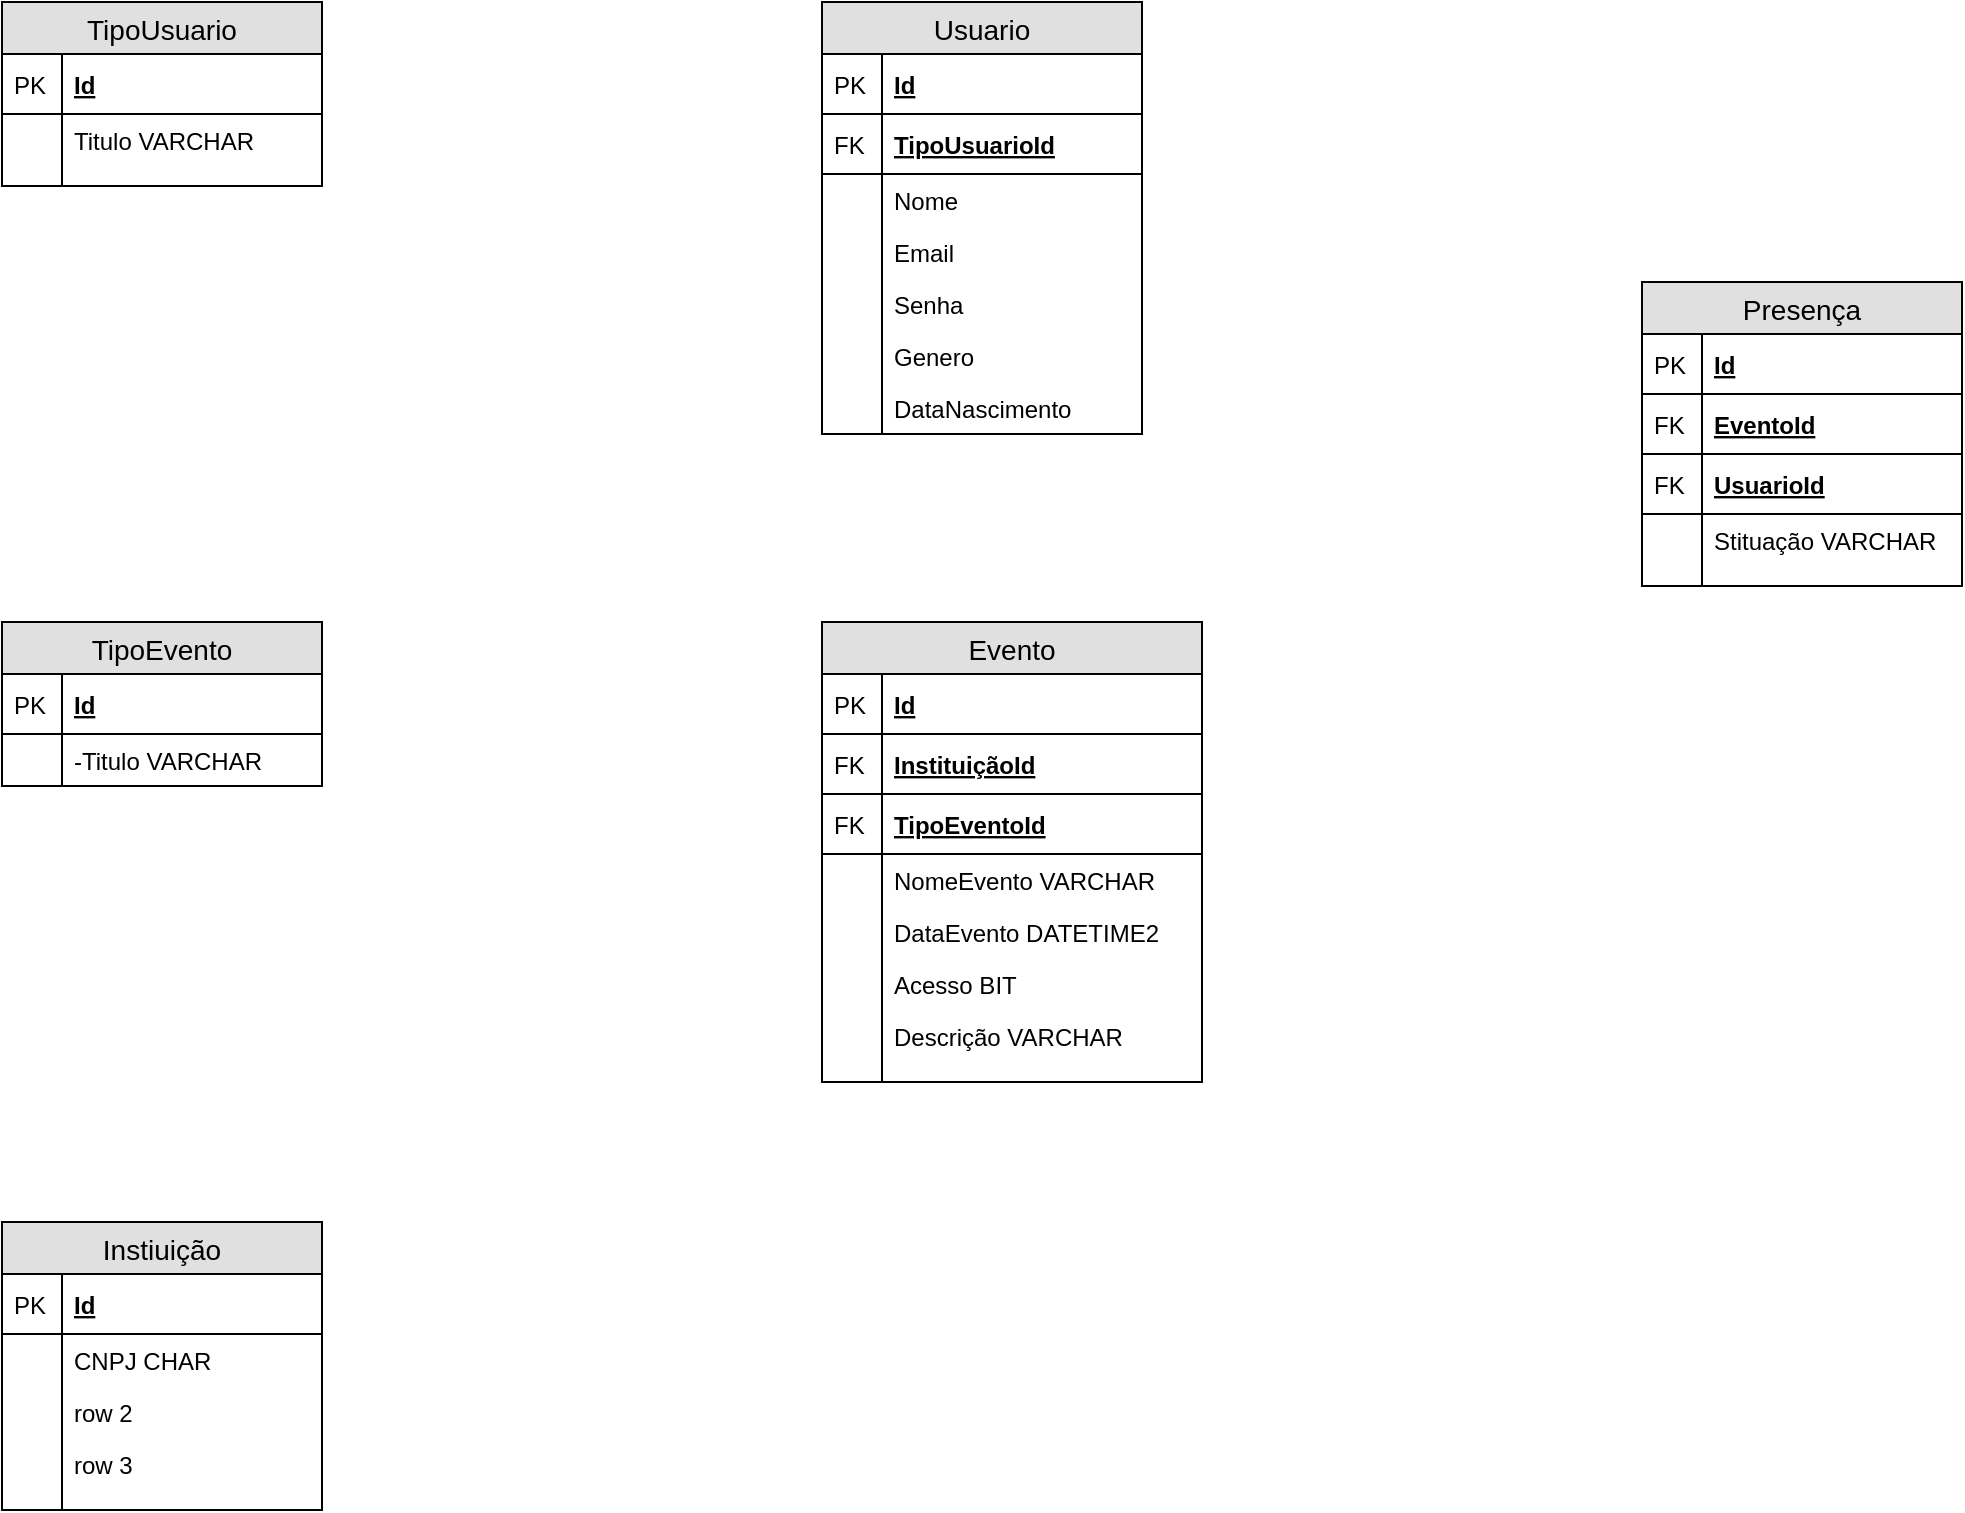 <mxfile version="12.6.5" type="device"><diagram id="henhU4nNkzePrACIJvvJ" name="Page-1"><mxGraphModel dx="1221" dy="645" grid="1" gridSize="10" guides="1" tooltips="1" connect="1" arrows="1" fold="1" page="1" pageScale="1" pageWidth="827" pageHeight="1169" math="0" shadow="0"><root><mxCell id="0"/><mxCell id="1" parent="0"/><mxCell id="pwr3r92wtw6OA01nNgvW-1" value="TipoUsuario" style="swimlane;fontStyle=0;childLayout=stackLayout;horizontal=1;startSize=26;fillColor=#e0e0e0;horizontalStack=0;resizeParent=1;resizeParentMax=0;resizeLast=0;collapsible=1;marginBottom=0;swimlaneFillColor=#ffffff;align=center;fontSize=14;" vertex="1" parent="1"><mxGeometry x="60" y="30" width="160" height="92" as="geometry"/></mxCell><mxCell id="pwr3r92wtw6OA01nNgvW-2" value="Id" style="shape=partialRectangle;top=0;left=0;right=0;bottom=1;align=left;verticalAlign=middle;fillColor=none;spacingLeft=34;spacingRight=4;overflow=hidden;rotatable=0;points=[[0,0.5],[1,0.5]];portConstraint=eastwest;dropTarget=0;fontStyle=5;fontSize=12;" vertex="1" parent="pwr3r92wtw6OA01nNgvW-1"><mxGeometry y="26" width="160" height="30" as="geometry"/></mxCell><mxCell id="pwr3r92wtw6OA01nNgvW-3" value="PK" style="shape=partialRectangle;top=0;left=0;bottom=0;fillColor=none;align=left;verticalAlign=middle;spacingLeft=4;spacingRight=4;overflow=hidden;rotatable=0;points=[];portConstraint=eastwest;part=1;fontSize=12;" vertex="1" connectable="0" parent="pwr3r92wtw6OA01nNgvW-2"><mxGeometry width="30" height="30" as="geometry"/></mxCell><mxCell id="pwr3r92wtw6OA01nNgvW-4" value="Titulo VARCHAR" style="shape=partialRectangle;top=0;left=0;right=0;bottom=0;align=left;verticalAlign=top;fillColor=none;spacingLeft=34;spacingRight=4;overflow=hidden;rotatable=0;points=[[0,0.5],[1,0.5]];portConstraint=eastwest;dropTarget=0;fontSize=12;" vertex="1" parent="pwr3r92wtw6OA01nNgvW-1"><mxGeometry y="56" width="160" height="26" as="geometry"/></mxCell><mxCell id="pwr3r92wtw6OA01nNgvW-5" value="" style="shape=partialRectangle;top=0;left=0;bottom=0;fillColor=none;align=left;verticalAlign=top;spacingLeft=4;spacingRight=4;overflow=hidden;rotatable=0;points=[];portConstraint=eastwest;part=1;fontSize=12;" vertex="1" connectable="0" parent="pwr3r92wtw6OA01nNgvW-4"><mxGeometry width="30" height="26" as="geometry"/></mxCell><mxCell id="pwr3r92wtw6OA01nNgvW-10" value="" style="shape=partialRectangle;top=0;left=0;right=0;bottom=0;align=left;verticalAlign=top;fillColor=none;spacingLeft=34;spacingRight=4;overflow=hidden;rotatable=0;points=[[0,0.5],[1,0.5]];portConstraint=eastwest;dropTarget=0;fontSize=12;" vertex="1" parent="pwr3r92wtw6OA01nNgvW-1"><mxGeometry y="82" width="160" height="10" as="geometry"/></mxCell><mxCell id="pwr3r92wtw6OA01nNgvW-11" value="" style="shape=partialRectangle;top=0;left=0;bottom=0;fillColor=none;align=left;verticalAlign=top;spacingLeft=4;spacingRight=4;overflow=hidden;rotatable=0;points=[];portConstraint=eastwest;part=1;fontSize=12;" vertex="1" connectable="0" parent="pwr3r92wtw6OA01nNgvW-10"><mxGeometry width="30" height="10" as="geometry"/></mxCell><mxCell id="pwr3r92wtw6OA01nNgvW-12" value="TipoEvento" style="swimlane;fontStyle=0;childLayout=stackLayout;horizontal=1;startSize=26;fillColor=#e0e0e0;horizontalStack=0;resizeParent=1;resizeParentMax=0;resizeLast=0;collapsible=1;marginBottom=0;swimlaneFillColor=#ffffff;align=center;fontSize=14;" vertex="1" parent="1"><mxGeometry x="60" y="340" width="160" height="82" as="geometry"/></mxCell><mxCell id="pwr3r92wtw6OA01nNgvW-13" value="Id" style="shape=partialRectangle;top=0;left=0;right=0;bottom=1;align=left;verticalAlign=middle;fillColor=none;spacingLeft=34;spacingRight=4;overflow=hidden;rotatable=0;points=[[0,0.5],[1,0.5]];portConstraint=eastwest;dropTarget=0;fontStyle=5;fontSize=12;" vertex="1" parent="pwr3r92wtw6OA01nNgvW-12"><mxGeometry y="26" width="160" height="30" as="geometry"/></mxCell><mxCell id="pwr3r92wtw6OA01nNgvW-14" value="PK" style="shape=partialRectangle;top=0;left=0;bottom=0;fillColor=none;align=left;verticalAlign=middle;spacingLeft=4;spacingRight=4;overflow=hidden;rotatable=0;points=[];portConstraint=eastwest;part=1;fontSize=12;" vertex="1" connectable="0" parent="pwr3r92wtw6OA01nNgvW-13"><mxGeometry width="30" height="30" as="geometry"/></mxCell><mxCell id="pwr3r92wtw6OA01nNgvW-15" value="-Titulo VARCHAR" style="shape=partialRectangle;top=0;left=0;right=0;bottom=0;align=left;verticalAlign=top;fillColor=none;spacingLeft=34;spacingRight=4;overflow=hidden;rotatable=0;points=[[0,0.5],[1,0.5]];portConstraint=eastwest;dropTarget=0;fontSize=12;" vertex="1" parent="pwr3r92wtw6OA01nNgvW-12"><mxGeometry y="56" width="160" height="26" as="geometry"/></mxCell><mxCell id="pwr3r92wtw6OA01nNgvW-16" value="" style="shape=partialRectangle;top=0;left=0;bottom=0;fillColor=none;align=left;verticalAlign=top;spacingLeft=4;spacingRight=4;overflow=hidden;rotatable=0;points=[];portConstraint=eastwest;part=1;fontSize=12;" vertex="1" connectable="0" parent="pwr3r92wtw6OA01nNgvW-15"><mxGeometry width="30" height="26" as="geometry"/></mxCell><mxCell id="pwr3r92wtw6OA01nNgvW-23" value="Evento" style="swimlane;fontStyle=0;childLayout=stackLayout;horizontal=1;startSize=26;fillColor=#e0e0e0;horizontalStack=0;resizeParent=1;resizeParentMax=0;resizeLast=0;collapsible=1;marginBottom=0;swimlaneFillColor=#ffffff;align=center;fontSize=14;" vertex="1" parent="1"><mxGeometry x="470" y="340" width="190" height="230" as="geometry"/></mxCell><mxCell id="pwr3r92wtw6OA01nNgvW-24" value="Id" style="shape=partialRectangle;top=0;left=0;right=0;bottom=1;align=left;verticalAlign=middle;fillColor=none;spacingLeft=34;spacingRight=4;overflow=hidden;rotatable=0;points=[[0,0.5],[1,0.5]];portConstraint=eastwest;dropTarget=0;fontStyle=5;fontSize=12;" vertex="1" parent="pwr3r92wtw6OA01nNgvW-23"><mxGeometry y="26" width="190" height="30" as="geometry"/></mxCell><mxCell id="pwr3r92wtw6OA01nNgvW-25" value="PK" style="shape=partialRectangle;top=0;left=0;bottom=0;fillColor=none;align=left;verticalAlign=middle;spacingLeft=4;spacingRight=4;overflow=hidden;rotatable=0;points=[];portConstraint=eastwest;part=1;fontSize=12;" vertex="1" connectable="0" parent="pwr3r92wtw6OA01nNgvW-24"><mxGeometry width="30" height="30" as="geometry"/></mxCell><mxCell id="pwr3r92wtw6OA01nNgvW-83" value="InstituiçãoId" style="shape=partialRectangle;top=0;left=0;right=0;bottom=1;align=left;verticalAlign=middle;fillColor=none;spacingLeft=34;spacingRight=4;overflow=hidden;rotatable=0;points=[[0,0.5],[1,0.5]];portConstraint=eastwest;dropTarget=0;fontStyle=5;fontSize=12;" vertex="1" parent="pwr3r92wtw6OA01nNgvW-23"><mxGeometry y="56" width="190" height="30" as="geometry"/></mxCell><mxCell id="pwr3r92wtw6OA01nNgvW-84" value="FK" style="shape=partialRectangle;top=0;left=0;bottom=0;fillColor=none;align=left;verticalAlign=middle;spacingLeft=4;spacingRight=4;overflow=hidden;rotatable=0;points=[];portConstraint=eastwest;part=1;fontSize=12;" vertex="1" connectable="0" parent="pwr3r92wtw6OA01nNgvW-83"><mxGeometry width="30" height="30" as="geometry"/></mxCell><mxCell id="pwr3r92wtw6OA01nNgvW-85" value="TipoEventoId" style="shape=partialRectangle;top=0;left=0;right=0;bottom=1;align=left;verticalAlign=middle;fillColor=none;spacingLeft=34;spacingRight=4;overflow=hidden;rotatable=0;points=[[0,0.5],[1,0.5]];portConstraint=eastwest;dropTarget=0;fontStyle=5;fontSize=12;" vertex="1" parent="pwr3r92wtw6OA01nNgvW-23"><mxGeometry y="86" width="190" height="30" as="geometry"/></mxCell><mxCell id="pwr3r92wtw6OA01nNgvW-86" value="FK" style="shape=partialRectangle;top=0;left=0;bottom=0;fillColor=none;align=left;verticalAlign=middle;spacingLeft=4;spacingRight=4;overflow=hidden;rotatable=0;points=[];portConstraint=eastwest;part=1;fontSize=12;" vertex="1" connectable="0" parent="pwr3r92wtw6OA01nNgvW-85"><mxGeometry width="30" height="30" as="geometry"/></mxCell><mxCell id="pwr3r92wtw6OA01nNgvW-26" value="NomeEvento VARCHAR" style="shape=partialRectangle;top=0;left=0;right=0;bottom=0;align=left;verticalAlign=top;fillColor=none;spacingLeft=34;spacingRight=4;overflow=hidden;rotatable=0;points=[[0,0.5],[1,0.5]];portConstraint=eastwest;dropTarget=0;fontSize=12;" vertex="1" parent="pwr3r92wtw6OA01nNgvW-23"><mxGeometry y="116" width="190" height="26" as="geometry"/></mxCell><mxCell id="pwr3r92wtw6OA01nNgvW-27" value="" style="shape=partialRectangle;top=0;left=0;bottom=0;fillColor=none;align=left;verticalAlign=top;spacingLeft=4;spacingRight=4;overflow=hidden;rotatable=0;points=[];portConstraint=eastwest;part=1;fontSize=12;" vertex="1" connectable="0" parent="pwr3r92wtw6OA01nNgvW-26"><mxGeometry width="30" height="26" as="geometry"/></mxCell><mxCell id="pwr3r92wtw6OA01nNgvW-28" value="DataEvento DATETIME2" style="shape=partialRectangle;top=0;left=0;right=0;bottom=0;align=left;verticalAlign=top;fillColor=none;spacingLeft=34;spacingRight=4;overflow=hidden;rotatable=0;points=[[0,0.5],[1,0.5]];portConstraint=eastwest;dropTarget=0;fontSize=12;" vertex="1" parent="pwr3r92wtw6OA01nNgvW-23"><mxGeometry y="142" width="190" height="26" as="geometry"/></mxCell><mxCell id="pwr3r92wtw6OA01nNgvW-29" value="" style="shape=partialRectangle;top=0;left=0;bottom=0;fillColor=none;align=left;verticalAlign=top;spacingLeft=4;spacingRight=4;overflow=hidden;rotatable=0;points=[];portConstraint=eastwest;part=1;fontSize=12;" vertex="1" connectable="0" parent="pwr3r92wtw6OA01nNgvW-28"><mxGeometry width="30" height="26" as="geometry"/></mxCell><mxCell id="pwr3r92wtw6OA01nNgvW-30" value="Acesso BIT" style="shape=partialRectangle;top=0;left=0;right=0;bottom=0;align=left;verticalAlign=top;fillColor=none;spacingLeft=34;spacingRight=4;overflow=hidden;rotatable=0;points=[[0,0.5],[1,0.5]];portConstraint=eastwest;dropTarget=0;fontSize=12;" vertex="1" parent="pwr3r92wtw6OA01nNgvW-23"><mxGeometry y="168" width="190" height="26" as="geometry"/></mxCell><mxCell id="pwr3r92wtw6OA01nNgvW-31" value="" style="shape=partialRectangle;top=0;left=0;bottom=0;fillColor=none;align=left;verticalAlign=top;spacingLeft=4;spacingRight=4;overflow=hidden;rotatable=0;points=[];portConstraint=eastwest;part=1;fontSize=12;" vertex="1" connectable="0" parent="pwr3r92wtw6OA01nNgvW-30"><mxGeometry width="30" height="26" as="geometry"/></mxCell><mxCell id="pwr3r92wtw6OA01nNgvW-77" value="Descrição VARCHAR" style="shape=partialRectangle;top=0;left=0;right=0;bottom=0;align=left;verticalAlign=top;fillColor=none;spacingLeft=34;spacingRight=4;overflow=hidden;rotatable=0;points=[[0,0.5],[1,0.5]];portConstraint=eastwest;dropTarget=0;fontSize=12;" vertex="1" parent="pwr3r92wtw6OA01nNgvW-23"><mxGeometry y="194" width="190" height="26" as="geometry"/></mxCell><mxCell id="pwr3r92wtw6OA01nNgvW-78" value="" style="shape=partialRectangle;top=0;left=0;bottom=0;fillColor=none;align=left;verticalAlign=top;spacingLeft=4;spacingRight=4;overflow=hidden;rotatable=0;points=[];portConstraint=eastwest;part=1;fontSize=12;" vertex="1" connectable="0" parent="pwr3r92wtw6OA01nNgvW-77"><mxGeometry width="30" height="26" as="geometry"/></mxCell><mxCell id="pwr3r92wtw6OA01nNgvW-32" value="" style="shape=partialRectangle;top=0;left=0;right=0;bottom=0;align=left;verticalAlign=top;fillColor=none;spacingLeft=34;spacingRight=4;overflow=hidden;rotatable=0;points=[[0,0.5],[1,0.5]];portConstraint=eastwest;dropTarget=0;fontSize=12;" vertex="1" parent="pwr3r92wtw6OA01nNgvW-23"><mxGeometry y="220" width="190" height="10" as="geometry"/></mxCell><mxCell id="pwr3r92wtw6OA01nNgvW-33" value="" style="shape=partialRectangle;top=0;left=0;bottom=0;fillColor=none;align=left;verticalAlign=top;spacingLeft=4;spacingRight=4;overflow=hidden;rotatable=0;points=[];portConstraint=eastwest;part=1;fontSize=12;" vertex="1" connectable="0" parent="pwr3r92wtw6OA01nNgvW-32"><mxGeometry width="30" height="10" as="geometry"/></mxCell><mxCell id="pwr3r92wtw6OA01nNgvW-34" value="Usuario" style="swimlane;fontStyle=0;childLayout=stackLayout;horizontal=1;startSize=26;fillColor=#e0e0e0;horizontalStack=0;resizeParent=1;resizeParentMax=0;resizeLast=0;collapsible=1;marginBottom=0;swimlaneFillColor=#ffffff;align=center;fontSize=14;" vertex="1" parent="1"><mxGeometry x="470" y="30" width="160" height="216" as="geometry"/></mxCell><mxCell id="pwr3r92wtw6OA01nNgvW-35" value="Id" style="shape=partialRectangle;top=0;left=0;right=0;bottom=1;align=left;verticalAlign=middle;fillColor=none;spacingLeft=34;spacingRight=4;overflow=hidden;rotatable=0;points=[[0,0.5],[1,0.5]];portConstraint=eastwest;dropTarget=0;fontStyle=5;fontSize=12;" vertex="1" parent="pwr3r92wtw6OA01nNgvW-34"><mxGeometry y="26" width="160" height="30" as="geometry"/></mxCell><mxCell id="pwr3r92wtw6OA01nNgvW-36" value="PK" style="shape=partialRectangle;top=0;left=0;bottom=0;fillColor=none;align=left;verticalAlign=middle;spacingLeft=4;spacingRight=4;overflow=hidden;rotatable=0;points=[];portConstraint=eastwest;part=1;fontSize=12;" vertex="1" connectable="0" parent="pwr3r92wtw6OA01nNgvW-35"><mxGeometry width="30" height="30" as="geometry"/></mxCell><mxCell id="pwr3r92wtw6OA01nNgvW-64" value="TipoUsuarioId" style="shape=partialRectangle;top=0;left=0;right=0;bottom=1;align=left;verticalAlign=middle;fillColor=none;spacingLeft=34;spacingRight=4;overflow=hidden;rotatable=0;points=[[0,0.5],[1,0.5]];portConstraint=eastwest;dropTarget=0;fontStyle=5;fontSize=12;" vertex="1" parent="pwr3r92wtw6OA01nNgvW-34"><mxGeometry y="56" width="160" height="30" as="geometry"/></mxCell><mxCell id="pwr3r92wtw6OA01nNgvW-65" value="FK" style="shape=partialRectangle;top=0;left=0;bottom=0;fillColor=none;align=left;verticalAlign=middle;spacingLeft=4;spacingRight=4;overflow=hidden;rotatable=0;points=[];portConstraint=eastwest;part=1;fontSize=12;" vertex="1" connectable="0" parent="pwr3r92wtw6OA01nNgvW-64"><mxGeometry width="30" height="30" as="geometry"/></mxCell><mxCell id="pwr3r92wtw6OA01nNgvW-37" value="Nome" style="shape=partialRectangle;top=0;left=0;right=0;bottom=0;align=left;verticalAlign=top;fillColor=none;spacingLeft=34;spacingRight=4;overflow=hidden;rotatable=0;points=[[0,0.5],[1,0.5]];portConstraint=eastwest;dropTarget=0;fontSize=12;" vertex="1" parent="pwr3r92wtw6OA01nNgvW-34"><mxGeometry y="86" width="160" height="26" as="geometry"/></mxCell><mxCell id="pwr3r92wtw6OA01nNgvW-38" value="" style="shape=partialRectangle;top=0;left=0;bottom=0;fillColor=none;align=left;verticalAlign=top;spacingLeft=4;spacingRight=4;overflow=hidden;rotatable=0;points=[];portConstraint=eastwest;part=1;fontSize=12;" vertex="1" connectable="0" parent="pwr3r92wtw6OA01nNgvW-37"><mxGeometry width="30" height="26" as="geometry"/></mxCell><mxCell id="pwr3r92wtw6OA01nNgvW-39" value="Email" style="shape=partialRectangle;top=0;left=0;right=0;bottom=0;align=left;verticalAlign=top;fillColor=none;spacingLeft=34;spacingRight=4;overflow=hidden;rotatable=0;points=[[0,0.5],[1,0.5]];portConstraint=eastwest;dropTarget=0;fontSize=12;" vertex="1" parent="pwr3r92wtw6OA01nNgvW-34"><mxGeometry y="112" width="160" height="26" as="geometry"/></mxCell><mxCell id="pwr3r92wtw6OA01nNgvW-40" value="" style="shape=partialRectangle;top=0;left=0;bottom=0;fillColor=none;align=left;verticalAlign=top;spacingLeft=4;spacingRight=4;overflow=hidden;rotatable=0;points=[];portConstraint=eastwest;part=1;fontSize=12;" vertex="1" connectable="0" parent="pwr3r92wtw6OA01nNgvW-39"><mxGeometry width="30" height="26" as="geometry"/></mxCell><mxCell id="pwr3r92wtw6OA01nNgvW-41" value="Senha" style="shape=partialRectangle;top=0;left=0;right=0;bottom=0;align=left;verticalAlign=top;fillColor=none;spacingLeft=34;spacingRight=4;overflow=hidden;rotatable=0;points=[[0,0.5],[1,0.5]];portConstraint=eastwest;dropTarget=0;fontSize=12;" vertex="1" parent="pwr3r92wtw6OA01nNgvW-34"><mxGeometry y="138" width="160" height="26" as="geometry"/></mxCell><mxCell id="pwr3r92wtw6OA01nNgvW-42" value="" style="shape=partialRectangle;top=0;left=0;bottom=0;fillColor=none;align=left;verticalAlign=top;spacingLeft=4;spacingRight=4;overflow=hidden;rotatable=0;points=[];portConstraint=eastwest;part=1;fontSize=12;" vertex="1" connectable="0" parent="pwr3r92wtw6OA01nNgvW-41"><mxGeometry width="30" height="26" as="geometry"/></mxCell><mxCell id="pwr3r92wtw6OA01nNgvW-56" value="Genero" style="shape=partialRectangle;top=0;left=0;right=0;bottom=0;align=left;verticalAlign=top;fillColor=none;spacingLeft=34;spacingRight=4;overflow=hidden;rotatable=0;points=[[0,0.5],[1,0.5]];portConstraint=eastwest;dropTarget=0;fontSize=12;" vertex="1" parent="pwr3r92wtw6OA01nNgvW-34"><mxGeometry y="164" width="160" height="26" as="geometry"/></mxCell><mxCell id="pwr3r92wtw6OA01nNgvW-57" value="" style="shape=partialRectangle;top=0;left=0;bottom=0;fillColor=none;align=left;verticalAlign=top;spacingLeft=4;spacingRight=4;overflow=hidden;rotatable=0;points=[];portConstraint=eastwest;part=1;fontSize=12;" vertex="1" connectable="0" parent="pwr3r92wtw6OA01nNgvW-56"><mxGeometry width="30" height="26" as="geometry"/></mxCell><mxCell id="pwr3r92wtw6OA01nNgvW-58" value="DataNascimento" style="shape=partialRectangle;top=0;left=0;right=0;bottom=0;align=left;verticalAlign=top;fillColor=none;spacingLeft=34;spacingRight=4;overflow=hidden;rotatable=0;points=[[0,0.5],[1,0.5]];portConstraint=eastwest;dropTarget=0;fontSize=12;" vertex="1" parent="pwr3r92wtw6OA01nNgvW-34"><mxGeometry y="190" width="160" height="26" as="geometry"/></mxCell><mxCell id="pwr3r92wtw6OA01nNgvW-59" value="" style="shape=partialRectangle;top=0;left=0;bottom=0;fillColor=none;align=left;verticalAlign=top;spacingLeft=4;spacingRight=4;overflow=hidden;rotatable=0;points=[];portConstraint=eastwest;part=1;fontSize=12;" vertex="1" connectable="0" parent="pwr3r92wtw6OA01nNgvW-58"><mxGeometry width="30" height="26" as="geometry"/></mxCell><mxCell id="pwr3r92wtw6OA01nNgvW-45" value="Presença" style="swimlane;fontStyle=0;childLayout=stackLayout;horizontal=1;startSize=26;fillColor=#e0e0e0;horizontalStack=0;resizeParent=1;resizeParentMax=0;resizeLast=0;collapsible=1;marginBottom=0;swimlaneFillColor=#ffffff;align=center;fontSize=14;" vertex="1" parent="1"><mxGeometry x="880" y="170" width="160" height="152" as="geometry"/></mxCell><mxCell id="pwr3r92wtw6OA01nNgvW-87" value="Id" style="shape=partialRectangle;top=0;left=0;right=0;bottom=1;align=left;verticalAlign=middle;fillColor=none;spacingLeft=34;spacingRight=4;overflow=hidden;rotatable=0;points=[[0,0.5],[1,0.5]];portConstraint=eastwest;dropTarget=0;fontStyle=5;fontSize=12;" vertex="1" parent="pwr3r92wtw6OA01nNgvW-45"><mxGeometry y="26" width="160" height="30" as="geometry"/></mxCell><mxCell id="pwr3r92wtw6OA01nNgvW-88" value="PK" style="shape=partialRectangle;top=0;left=0;bottom=0;fillColor=none;align=left;verticalAlign=middle;spacingLeft=4;spacingRight=4;overflow=hidden;rotatable=0;points=[];portConstraint=eastwest;part=1;fontSize=12;" vertex="1" connectable="0" parent="pwr3r92wtw6OA01nNgvW-87"><mxGeometry width="30" height="30" as="geometry"/></mxCell><mxCell id="pwr3r92wtw6OA01nNgvW-46" value="EventoId" style="shape=partialRectangle;top=0;left=0;right=0;bottom=1;align=left;verticalAlign=middle;fillColor=none;spacingLeft=34;spacingRight=4;overflow=hidden;rotatable=0;points=[[0,0.5],[1,0.5]];portConstraint=eastwest;dropTarget=0;fontStyle=5;fontSize=12;" vertex="1" parent="pwr3r92wtw6OA01nNgvW-45"><mxGeometry y="56" width="160" height="30" as="geometry"/></mxCell><mxCell id="pwr3r92wtw6OA01nNgvW-47" value="FK" style="shape=partialRectangle;top=0;left=0;bottom=0;fillColor=none;align=left;verticalAlign=middle;spacingLeft=4;spacingRight=4;overflow=hidden;rotatable=0;points=[];portConstraint=eastwest;part=1;fontSize=12;" vertex="1" connectable="0" parent="pwr3r92wtw6OA01nNgvW-46"><mxGeometry width="30" height="30" as="geometry"/></mxCell><mxCell id="pwr3r92wtw6OA01nNgvW-89" value="UsuarioId" style="shape=partialRectangle;top=0;left=0;right=0;bottom=1;align=left;verticalAlign=middle;fillColor=none;spacingLeft=34;spacingRight=4;overflow=hidden;rotatable=0;points=[[0,0.5],[1,0.5]];portConstraint=eastwest;dropTarget=0;fontStyle=5;fontSize=12;" vertex="1" parent="pwr3r92wtw6OA01nNgvW-45"><mxGeometry y="86" width="160" height="30" as="geometry"/></mxCell><mxCell id="pwr3r92wtw6OA01nNgvW-90" value="FK" style="shape=partialRectangle;top=0;left=0;bottom=0;fillColor=none;align=left;verticalAlign=middle;spacingLeft=4;spacingRight=4;overflow=hidden;rotatable=0;points=[];portConstraint=eastwest;part=1;fontSize=12;" vertex="1" connectable="0" parent="pwr3r92wtw6OA01nNgvW-89"><mxGeometry width="30" height="30" as="geometry"/></mxCell><mxCell id="pwr3r92wtw6OA01nNgvW-48" value="Stituação VARCHAR" style="shape=partialRectangle;top=0;left=0;right=0;bottom=0;align=left;verticalAlign=top;fillColor=none;spacingLeft=34;spacingRight=4;overflow=hidden;rotatable=0;points=[[0,0.5],[1,0.5]];portConstraint=eastwest;dropTarget=0;fontSize=12;" vertex="1" parent="pwr3r92wtw6OA01nNgvW-45"><mxGeometry y="116" width="160" height="26" as="geometry"/></mxCell><mxCell id="pwr3r92wtw6OA01nNgvW-49" value="" style="shape=partialRectangle;top=0;left=0;bottom=0;fillColor=none;align=left;verticalAlign=top;spacingLeft=4;spacingRight=4;overflow=hidden;rotatable=0;points=[];portConstraint=eastwest;part=1;fontSize=12;" vertex="1" connectable="0" parent="pwr3r92wtw6OA01nNgvW-48"><mxGeometry width="30" height="26" as="geometry"/></mxCell><mxCell id="pwr3r92wtw6OA01nNgvW-54" value="" style="shape=partialRectangle;top=0;left=0;right=0;bottom=0;align=left;verticalAlign=top;fillColor=none;spacingLeft=34;spacingRight=4;overflow=hidden;rotatable=0;points=[[0,0.5],[1,0.5]];portConstraint=eastwest;dropTarget=0;fontSize=12;" vertex="1" parent="pwr3r92wtw6OA01nNgvW-45"><mxGeometry y="142" width="160" height="10" as="geometry"/></mxCell><mxCell id="pwr3r92wtw6OA01nNgvW-55" value="" style="shape=partialRectangle;top=0;left=0;bottom=0;fillColor=none;align=left;verticalAlign=top;spacingLeft=4;spacingRight=4;overflow=hidden;rotatable=0;points=[];portConstraint=eastwest;part=1;fontSize=12;" vertex="1" connectable="0" parent="pwr3r92wtw6OA01nNgvW-54"><mxGeometry width="30" height="10" as="geometry"/></mxCell><mxCell id="pwr3r92wtw6OA01nNgvW-66" value="Instiuição" style="swimlane;fontStyle=0;childLayout=stackLayout;horizontal=1;startSize=26;fillColor=#e0e0e0;horizontalStack=0;resizeParent=1;resizeParentMax=0;resizeLast=0;collapsible=1;marginBottom=0;swimlaneFillColor=#ffffff;align=center;fontSize=14;" vertex="1" parent="1"><mxGeometry x="60" y="640" width="160" height="144" as="geometry"/></mxCell><mxCell id="pwr3r92wtw6OA01nNgvW-67" value="Id" style="shape=partialRectangle;top=0;left=0;right=0;bottom=1;align=left;verticalAlign=middle;fillColor=none;spacingLeft=34;spacingRight=4;overflow=hidden;rotatable=0;points=[[0,0.5],[1,0.5]];portConstraint=eastwest;dropTarget=0;fontStyle=5;fontSize=12;" vertex="1" parent="pwr3r92wtw6OA01nNgvW-66"><mxGeometry y="26" width="160" height="30" as="geometry"/></mxCell><mxCell id="pwr3r92wtw6OA01nNgvW-68" value="PK" style="shape=partialRectangle;top=0;left=0;bottom=0;fillColor=none;align=left;verticalAlign=middle;spacingLeft=4;spacingRight=4;overflow=hidden;rotatable=0;points=[];portConstraint=eastwest;part=1;fontSize=12;" vertex="1" connectable="0" parent="pwr3r92wtw6OA01nNgvW-67"><mxGeometry width="30" height="30" as="geometry"/></mxCell><mxCell id="pwr3r92wtw6OA01nNgvW-69" value="CNPJ CHAR" style="shape=partialRectangle;top=0;left=0;right=0;bottom=0;align=left;verticalAlign=top;fillColor=none;spacingLeft=34;spacingRight=4;overflow=hidden;rotatable=0;points=[[0,0.5],[1,0.5]];portConstraint=eastwest;dropTarget=0;fontSize=12;" vertex="1" parent="pwr3r92wtw6OA01nNgvW-66"><mxGeometry y="56" width="160" height="26" as="geometry"/></mxCell><mxCell id="pwr3r92wtw6OA01nNgvW-70" value="" style="shape=partialRectangle;top=0;left=0;bottom=0;fillColor=none;align=left;verticalAlign=top;spacingLeft=4;spacingRight=4;overflow=hidden;rotatable=0;points=[];portConstraint=eastwest;part=1;fontSize=12;" vertex="1" connectable="0" parent="pwr3r92wtw6OA01nNgvW-69"><mxGeometry width="30" height="26" as="geometry"/></mxCell><mxCell id="pwr3r92wtw6OA01nNgvW-71" value="row 2" style="shape=partialRectangle;top=0;left=0;right=0;bottom=0;align=left;verticalAlign=top;fillColor=none;spacingLeft=34;spacingRight=4;overflow=hidden;rotatable=0;points=[[0,0.5],[1,0.5]];portConstraint=eastwest;dropTarget=0;fontSize=12;" vertex="1" parent="pwr3r92wtw6OA01nNgvW-66"><mxGeometry y="82" width="160" height="26" as="geometry"/></mxCell><mxCell id="pwr3r92wtw6OA01nNgvW-72" value="" style="shape=partialRectangle;top=0;left=0;bottom=0;fillColor=none;align=left;verticalAlign=top;spacingLeft=4;spacingRight=4;overflow=hidden;rotatable=0;points=[];portConstraint=eastwest;part=1;fontSize=12;" vertex="1" connectable="0" parent="pwr3r92wtw6OA01nNgvW-71"><mxGeometry width="30" height="26" as="geometry"/></mxCell><mxCell id="pwr3r92wtw6OA01nNgvW-73" value="row 3" style="shape=partialRectangle;top=0;left=0;right=0;bottom=0;align=left;verticalAlign=top;fillColor=none;spacingLeft=34;spacingRight=4;overflow=hidden;rotatable=0;points=[[0,0.5],[1,0.5]];portConstraint=eastwest;dropTarget=0;fontSize=12;" vertex="1" parent="pwr3r92wtw6OA01nNgvW-66"><mxGeometry y="108" width="160" height="26" as="geometry"/></mxCell><mxCell id="pwr3r92wtw6OA01nNgvW-74" value="" style="shape=partialRectangle;top=0;left=0;bottom=0;fillColor=none;align=left;verticalAlign=top;spacingLeft=4;spacingRight=4;overflow=hidden;rotatable=0;points=[];portConstraint=eastwest;part=1;fontSize=12;" vertex="1" connectable="0" parent="pwr3r92wtw6OA01nNgvW-73"><mxGeometry width="30" height="26" as="geometry"/></mxCell><mxCell id="pwr3r92wtw6OA01nNgvW-75" value="" style="shape=partialRectangle;top=0;left=0;right=0;bottom=0;align=left;verticalAlign=top;fillColor=none;spacingLeft=34;spacingRight=4;overflow=hidden;rotatable=0;points=[[0,0.5],[1,0.5]];portConstraint=eastwest;dropTarget=0;fontSize=12;" vertex="1" parent="pwr3r92wtw6OA01nNgvW-66"><mxGeometry y="134" width="160" height="10" as="geometry"/></mxCell><mxCell id="pwr3r92wtw6OA01nNgvW-76" value="" style="shape=partialRectangle;top=0;left=0;bottom=0;fillColor=none;align=left;verticalAlign=top;spacingLeft=4;spacingRight=4;overflow=hidden;rotatable=0;points=[];portConstraint=eastwest;part=1;fontSize=12;" vertex="1" connectable="0" parent="pwr3r92wtw6OA01nNgvW-75"><mxGeometry width="30" height="10" as="geometry"/></mxCell></root></mxGraphModel></diagram></mxfile>